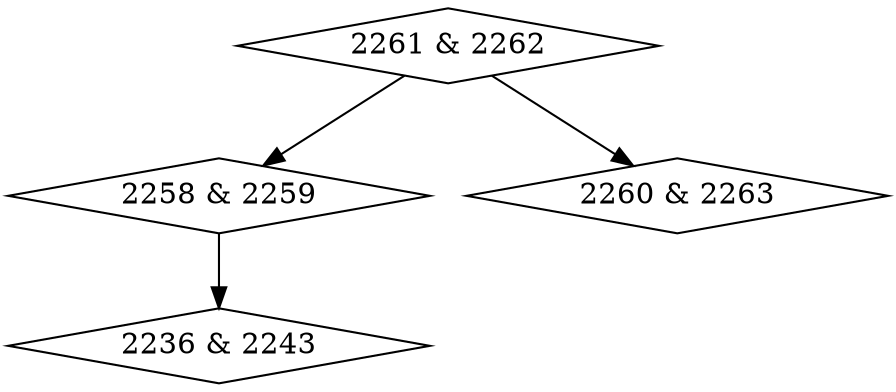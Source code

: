 digraph {
0 [label = "2236 & 2243", shape = diamond];
1 [label = "2258 & 2259", shape = diamond];
2 [label = "2260 & 2263", shape = diamond];
3 [label = "2261 & 2262", shape = diamond];
1->0;
3->1;
3->2;
}
